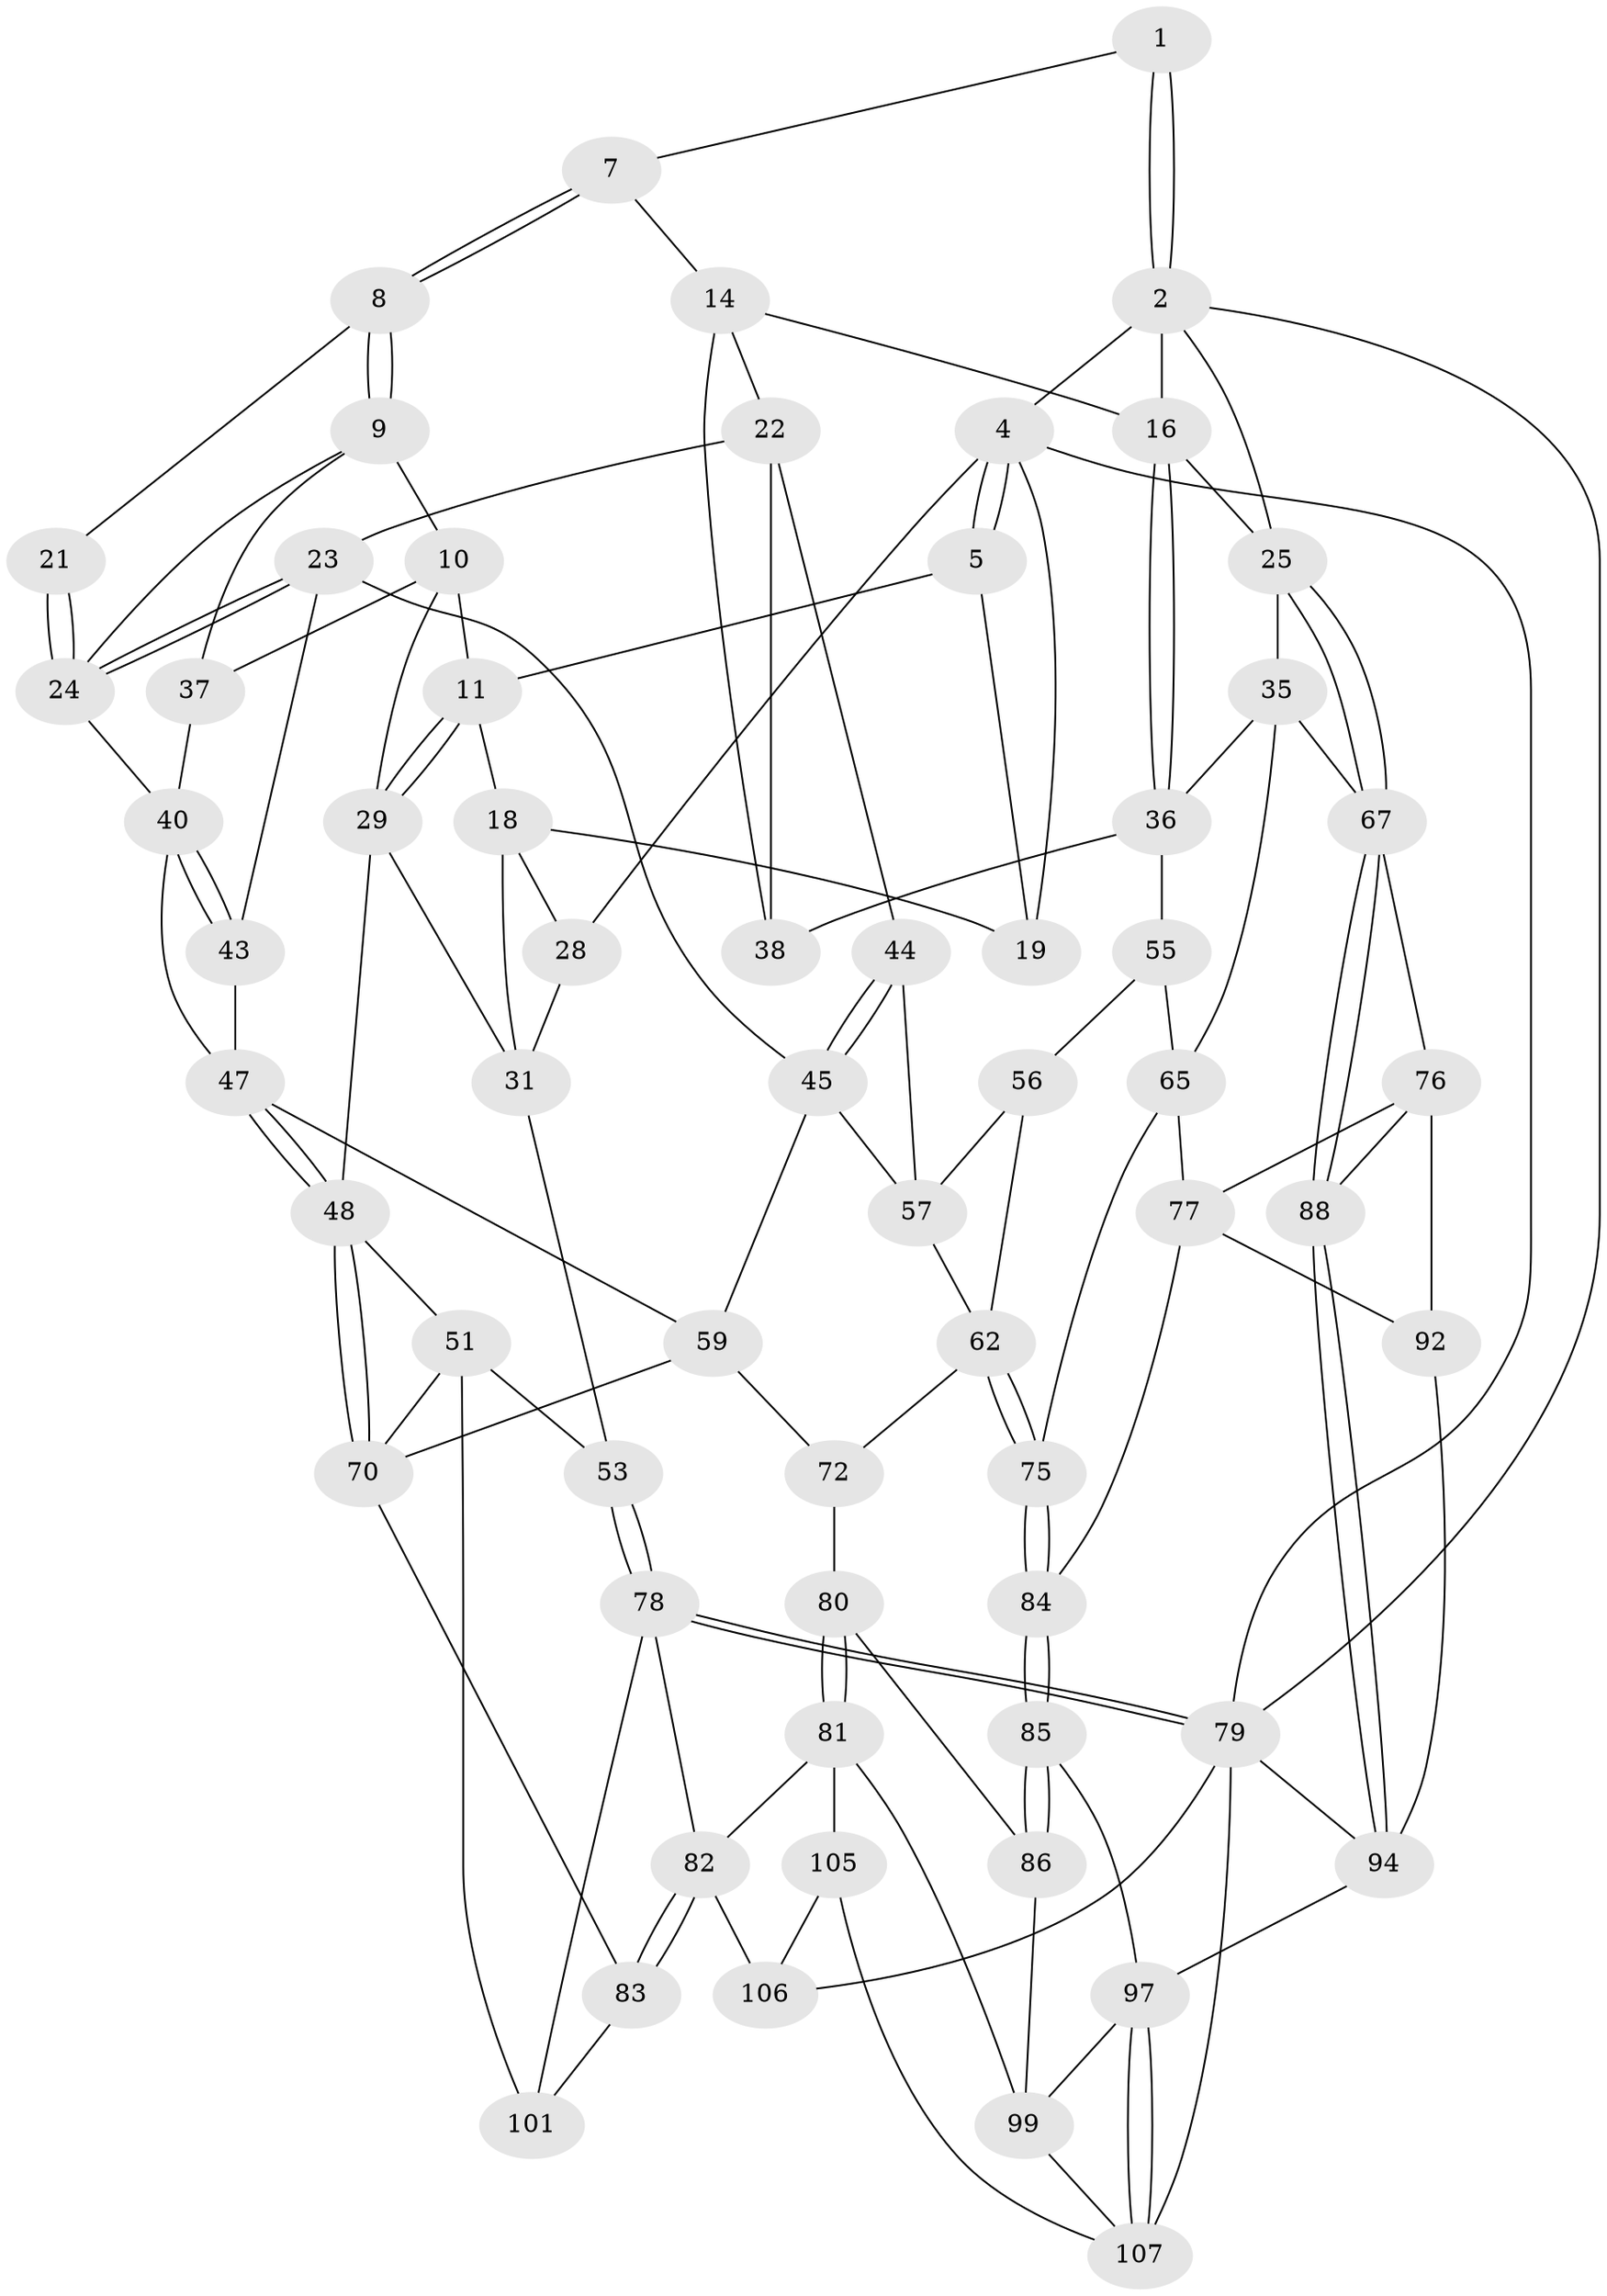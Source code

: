 // original degree distribution, {3: 0.02727272727272727, 5: 0.6272727272727273, 6: 0.17272727272727273, 4: 0.17272727272727273}
// Generated by graph-tools (version 1.1) at 2025/42/03/06/25 10:42:32]
// undirected, 63 vertices, 138 edges
graph export_dot {
graph [start="1"]
  node [color=gray90,style=filled];
  1 [pos="+0.4169737515470896+0"];
  2 [pos="+0.8675036106643256+0",super="+3"];
  4 [pos="+0+0",super="+20"];
  5 [pos="+0+0",super="+6"];
  7 [pos="+0.4226968632167979+0",super="+13"];
  8 [pos="+0.3183180887476197+0.15782998760568742"];
  9 [pos="+0.30151837581201785+0.18116347671282357",super="+33"];
  10 [pos="+0.2640161347738855+0.17217054717879673",super="+34"];
  11 [pos="+0.24422684876675813+0.1615514182223578",super="+12"];
  14 [pos="+0.5245435361914271+0.16594063121090113",super="+15"];
  16 [pos="+0.7177165680807646+0.1172883812817411",super="+17"];
  18 [pos="+0.16811218843668688+0.13023176408968423",super="+27"];
  19 [pos="+0.13684796243314418+0.11537293366121323"];
  21 [pos="+0.4154013979156169+0.16181517856039945"];
  22 [pos="+0.49627196368215143+0.2191862301195249",super="+39"];
  23 [pos="+0.47988107332210583+0.23132325075346194",super="+42"];
  24 [pos="+0.38753484033106905+0.2343275197817843",super="+32"];
  25 [pos="+1+0.3885030246878721",super="+26"];
  28 [pos="+0+0.26463545402881916"];
  29 [pos="+0.17545650454168857+0.2767357716646204",super="+30"];
  31 [pos="+0.12779861290098263+0.25933356364504434",super="+50"];
  35 [pos="+0.8983456263666654+0.3363252984023965",super="+64"];
  36 [pos="+0.8755340801284673+0.33335705144619404",super="+46"];
  37 [pos="+0.27520173463263964+0.30793481922402843"];
  38 [pos="+0.6642974537096888+0.3150582804951388"];
  40 [pos="+0.38192856245973494+0.3290733907093083",super="+41"];
  43 [pos="+0.4062849341701028+0.3630525809514653"];
  44 [pos="+0.5592804471406374+0.35374571461304744"];
  45 [pos="+0.4706897132972219+0.38211234764419405",super="+58"];
  47 [pos="+0.24731451530624413+0.3931635967586182",super="+54"];
  48 [pos="+0.21225648809848885+0.41123486412611376",super="+49"];
  51 [pos="+0.0005152485832815393+0.4930530764201619",super="+52"];
  53 [pos="+0+0.46981058964621936"];
  55 [pos="+0.7163256630093829+0.3708636245565221",super="+66"];
  56 [pos="+0.5885063522664937+0.4374309266431444",super="+61"];
  57 [pos="+0.5823578562909781+0.43532412071506077",super="+60"];
  59 [pos="+0.3466777296842456+0.46407312538617723",super="+69"];
  62 [pos="+0.6455171269741129+0.5286128938363566",super="+63"];
  65 [pos="+0.7915671150353347+0.5105783672911406",super="+74"];
  67 [pos="+1+0.4533530758871182",super="+68"];
  70 [pos="+0.2541977925386224+0.533955474769667",super="+71"];
  72 [pos="+0.4884952110301781+0.5453161633321857",super="+73"];
  75 [pos="+0.6662522781144059+0.5706297302282591"];
  76 [pos="+0.8849549664413261+0.5731015945931361",super="+89"];
  77 [pos="+0.8051907714019063+0.5698394160625838",super="+90"];
  78 [pos="+0+1",super="+102"];
  79 [pos="+0+1",super="+93"];
  80 [pos="+0.33495012629809573+0.7168482264471606",super="+87"];
  81 [pos="+0.33109059533937063+0.7201223446449099",super="+103"];
  82 [pos="+0.2953514248109158+0.7413002757632312",super="+104"];
  83 [pos="+0.20733193522722249+0.6701017814446122"];
  84 [pos="+0.6656364890771949+0.5796781331928728",super="+91"];
  85 [pos="+0.6187723817900463+0.6465363724061626",super="+95"];
  86 [pos="+0.5557410052330581+0.6899256120365126"];
  88 [pos="+1+0.5476247042058022"];
  92 [pos="+0.8756043789074998+0.7330404360462355"];
  94 [pos="+1+0.8924505748502957",super="+96"];
  97 [pos="+0.8471062927584324+0.8332886772868882",super="+98"];
  99 [pos="+0.6340314889088342+0.8241463163455167",super="+100"];
  101 [pos="+0.07520446222245926+0.7478231174723696"];
  105 [pos="+0.5145665835543298+0.8973293436617426",super="+109"];
  106 [pos="+0.3018007757783342+0.8608142909786668",super="+110"];
  107 [pos="+0.792390691326351+1",super="+108"];
  1 -- 2;
  1 -- 2;
  1 -- 7;
  2 -- 25;
  2 -- 4;
  2 -- 79;
  2 -- 16;
  4 -- 5;
  4 -- 5;
  4 -- 79;
  4 -- 19;
  4 -- 28;
  5 -- 19;
  5 -- 11;
  7 -- 8;
  7 -- 8;
  7 -- 14;
  8 -- 9;
  8 -- 9;
  8 -- 21;
  9 -- 10;
  9 -- 24;
  9 -- 37;
  10 -- 11;
  10 -- 37;
  10 -- 29;
  11 -- 29;
  11 -- 29;
  11 -- 18;
  14 -- 22;
  14 -- 16;
  14 -- 38;
  16 -- 36;
  16 -- 36;
  16 -- 25;
  18 -- 19;
  18 -- 28;
  18 -- 31;
  21 -- 24;
  21 -- 24;
  22 -- 23;
  22 -- 38;
  22 -- 44;
  23 -- 24;
  23 -- 24;
  23 -- 43;
  23 -- 45;
  24 -- 40;
  25 -- 67;
  25 -- 67;
  25 -- 35;
  28 -- 31;
  29 -- 48;
  29 -- 31;
  31 -- 53;
  35 -- 36;
  35 -- 65;
  35 -- 67;
  36 -- 38;
  36 -- 55;
  37 -- 40;
  40 -- 43;
  40 -- 43;
  40 -- 47;
  43 -- 47;
  44 -- 45;
  44 -- 45;
  44 -- 57;
  45 -- 57;
  45 -- 59;
  47 -- 48;
  47 -- 48;
  47 -- 59;
  48 -- 70;
  48 -- 70;
  48 -- 51;
  51 -- 53;
  51 -- 101;
  51 -- 70;
  53 -- 78;
  53 -- 78;
  55 -- 56 [weight=2];
  55 -- 65;
  56 -- 57;
  56 -- 62;
  57 -- 62;
  59 -- 70;
  59 -- 72;
  62 -- 75;
  62 -- 75;
  62 -- 72;
  65 -- 75;
  65 -- 77;
  67 -- 88;
  67 -- 88;
  67 -- 76;
  70 -- 83;
  72 -- 80 [weight=2];
  75 -- 84;
  75 -- 84;
  76 -- 77;
  76 -- 88;
  76 -- 92;
  77 -- 92;
  77 -- 84;
  78 -- 79;
  78 -- 79;
  78 -- 101;
  78 -- 82;
  79 -- 107;
  79 -- 94;
  79 -- 106;
  80 -- 81;
  80 -- 81;
  80 -- 86;
  81 -- 82;
  81 -- 99;
  81 -- 105;
  82 -- 83;
  82 -- 83;
  82 -- 106;
  83 -- 101;
  84 -- 85 [weight=2];
  84 -- 85;
  85 -- 86;
  85 -- 86;
  85 -- 97;
  86 -- 99;
  88 -- 94;
  88 -- 94;
  92 -- 94;
  94 -- 97;
  97 -- 107;
  97 -- 107;
  97 -- 99;
  99 -- 107;
  105 -- 106 [weight=2];
  105 -- 107;
}
